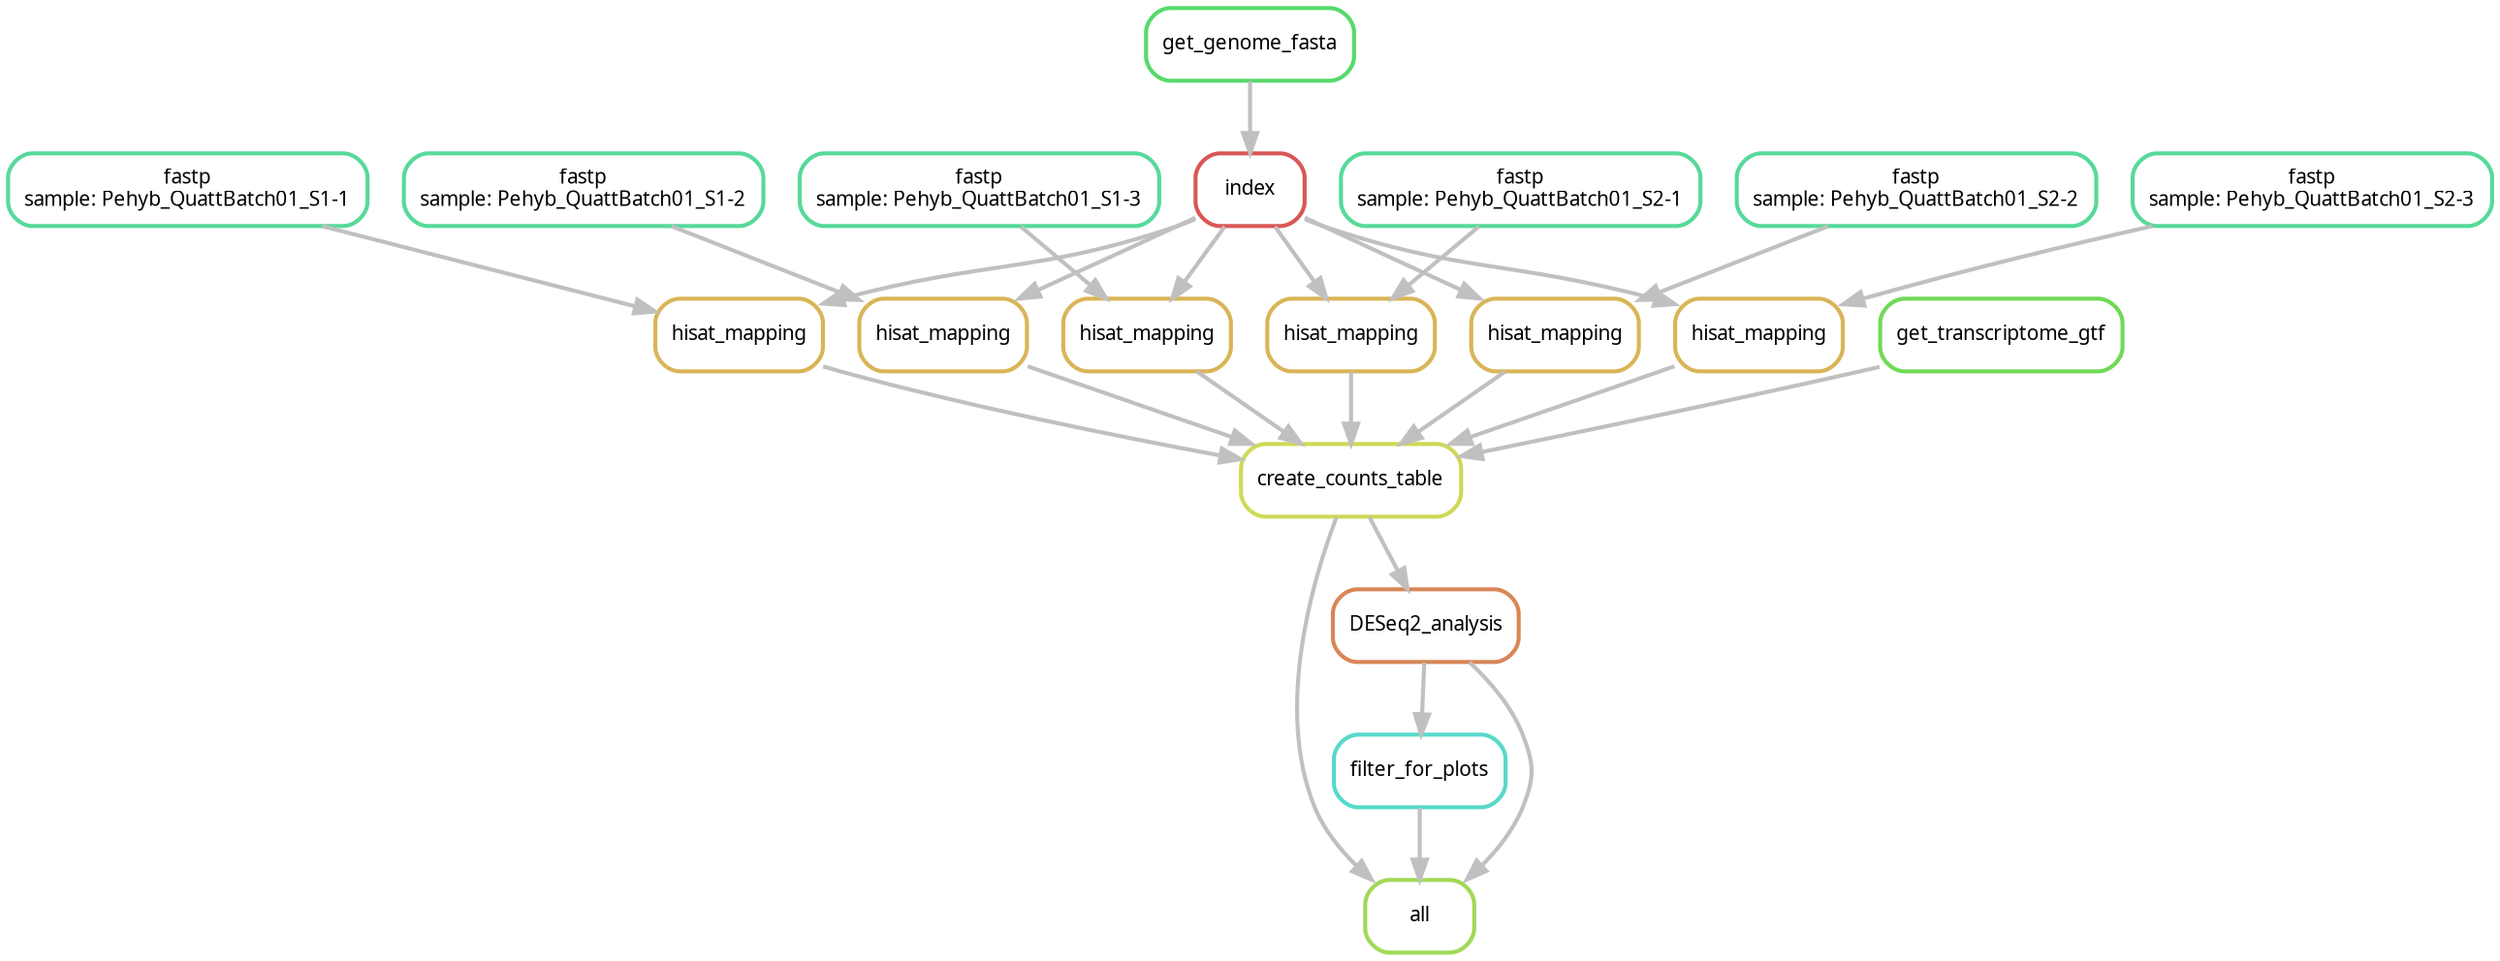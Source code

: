 digraph snakemake_dag {
    graph[bgcolor=white, margin=0];
    node[shape=box, style=rounded, fontname=sans,                 fontsize=10, penwidth=2];
    edge[penwidth=2, color=grey];
	0[label = "all", color = "0.24 0.6 0.85", style="rounded"];
	1[label = "create_counts_table", color = "0.18 0.6 0.85", style="rounded"];
	2[label = "hisat_mapping", color = "0.12 0.6 0.85", style="rounded"];
	3[label = "fastp\nsample: Pehyb_QuattBatch01_S1-1", color = "0.42 0.6 0.85", style="rounded"];
	4[label = "index", color = "0.00 0.6 0.85", style="rounded"];
	5[label = "get_genome_fasta", color = "0.36 0.6 0.85", style="rounded"];
	6[label = "hisat_mapping", color = "0.12 0.6 0.85", style="rounded"];
	7[label = "fastp\nsample: Pehyb_QuattBatch01_S1-2", color = "0.42 0.6 0.85", style="rounded"];
	8[label = "hisat_mapping", color = "0.12 0.6 0.85", style="rounded"];
	9[label = "fastp\nsample: Pehyb_QuattBatch01_S1-3", color = "0.42 0.6 0.85", style="rounded"];
	10[label = "hisat_mapping", color = "0.12 0.6 0.85", style="rounded"];
	11[label = "fastp\nsample: Pehyb_QuattBatch01_S2-1", color = "0.42 0.6 0.85", style="rounded"];
	12[label = "hisat_mapping", color = "0.12 0.6 0.85", style="rounded"];
	13[label = "fastp\nsample: Pehyb_QuattBatch01_S2-2", color = "0.42 0.6 0.85", style="rounded"];
	14[label = "hisat_mapping", color = "0.12 0.6 0.85", style="rounded"];
	15[label = "fastp\nsample: Pehyb_QuattBatch01_S2-3", color = "0.42 0.6 0.85", style="rounded"];
	16[label = "get_transcriptome_gtf", color = "0.30 0.6 0.85", style="rounded"];
	17[label = "DESeq2_analysis", color = "0.06 0.6 0.85", style="rounded"];
	18[label = "filter_for_plots", color = "0.48 0.6 0.85", style="rounded"];
	1 -> 0
	17 -> 0
	18 -> 0
	2 -> 1
	6 -> 1
	8 -> 1
	10 -> 1
	12 -> 1
	14 -> 1
	16 -> 1
	3 -> 2
	4 -> 2
	5 -> 4
	7 -> 6
	4 -> 6
	9 -> 8
	4 -> 8
	11 -> 10
	4 -> 10
	13 -> 12
	4 -> 12
	15 -> 14
	4 -> 14
	1 -> 17
	17 -> 18
}            
